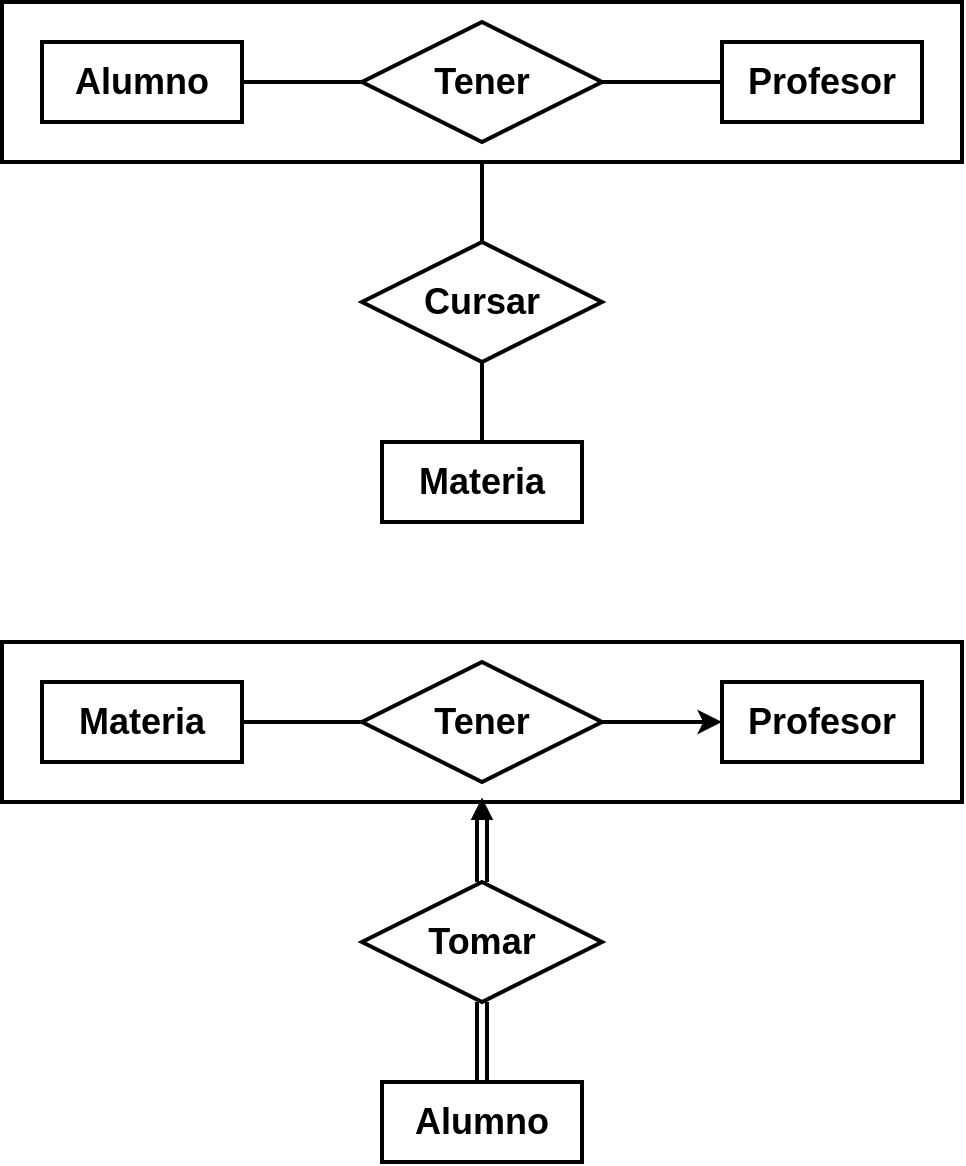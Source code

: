<mxfile version="24.7.12">
  <diagram name="Page-1" id="AwDRiLQe0dtjwJ4qYS1d">
    <mxGraphModel grid="1" page="1" gridSize="10" guides="1" tooltips="1" connect="1" arrows="1" fold="1" pageScale="1" pageWidth="850" pageHeight="1100" math="0" shadow="0">
      <root>
        <mxCell id="0" />
        <mxCell id="1" parent="0" />
        <mxCell id="LWwqwtdcacfsK2-XOBvw-12" value="" style="group;verticalAlign=top;" connectable="0" vertex="1" parent="1">
          <mxGeometry x="160" y="340" width="480" height="320" as="geometry" />
        </mxCell>
        <mxCell id="LWwqwtdcacfsK2-XOBvw-1" value="" style="rounded=0;whiteSpace=wrap;html=1;strokeWidth=2;" vertex="1" parent="LWwqwtdcacfsK2-XOBvw-12">
          <mxGeometry y="60" width="480" height="80" as="geometry" />
        </mxCell>
        <mxCell id="LWwqwtdcacfsK2-XOBvw-4" style="edgeStyle=orthogonalEdgeStyle;rounded=0;orthogonalLoop=1;jettySize=auto;html=1;entryX=1;entryY=0.5;entryDx=0;entryDy=0;strokeWidth=2;endArrow=none;endFill=0;" edge="1" parent="LWwqwtdcacfsK2-XOBvw-12" source="LWwqwtdcacfsK2-XOBvw-6" target="LWwqwtdcacfsK2-XOBvw-2">
          <mxGeometry relative="1" as="geometry" />
        </mxCell>
        <mxCell id="LWwqwtdcacfsK2-XOBvw-5" style="edgeStyle=orthogonalEdgeStyle;rounded=0;orthogonalLoop=1;jettySize=auto;html=1;strokeWidth=2;" edge="1" parent="LWwqwtdcacfsK2-XOBvw-12" source="LWwqwtdcacfsK2-XOBvw-6" target="LWwqwtdcacfsK2-XOBvw-3">
          <mxGeometry relative="1" as="geometry" />
        </mxCell>
        <mxCell id="LWwqwtdcacfsK2-XOBvw-6" value="&lt;b&gt;Tener&lt;/b&gt;" style="shape=rhombus;perimeter=rhombusPerimeter;whiteSpace=wrap;html=1;align=center;strokeWidth=2;fontSize=18;" vertex="1" parent="LWwqwtdcacfsK2-XOBvw-12">
          <mxGeometry x="180" y="70" width="120" height="60" as="geometry" />
        </mxCell>
        <mxCell id="LWwqwtdcacfsK2-XOBvw-11" value="" style="group" connectable="0" vertex="1" parent="LWwqwtdcacfsK2-XOBvw-12">
          <mxGeometry x="20" y="80" width="440" height="40" as="geometry" />
        </mxCell>
        <mxCell id="LWwqwtdcacfsK2-XOBvw-2" value="Materia" style="whiteSpace=wrap;html=1;align=center;strokeWidth=2;fontStyle=1;fontSize=18;" vertex="1" parent="LWwqwtdcacfsK2-XOBvw-11">
          <mxGeometry width="100" height="40" as="geometry" />
        </mxCell>
        <mxCell id="LWwqwtdcacfsK2-XOBvw-3" value="Profesor" style="whiteSpace=wrap;html=1;align=center;strokeWidth=2;fontStyle=1;fontSize=18;" vertex="1" parent="LWwqwtdcacfsK2-XOBvw-11">
          <mxGeometry x="340" width="100" height="40" as="geometry" />
        </mxCell>
        <mxCell id="LWwqwtdcacfsK2-XOBvw-28" value="" style="edgeStyle=orthogonalEdgeStyle;rounded=0;orthogonalLoop=1;jettySize=auto;html=1;strokeWidth=2;endArrow=none;endFill=0;shape=link;" edge="1" parent="LWwqwtdcacfsK2-XOBvw-12" source="LWwqwtdcacfsK2-XOBvw-10" target="LWwqwtdcacfsK2-XOBvw-7">
          <mxGeometry relative="1" as="geometry" />
        </mxCell>
        <mxCell id="LWwqwtdcacfsK2-XOBvw-10" value="&lt;b&gt;Tomar&lt;/b&gt;" style="shape=rhombus;perimeter=rhombusPerimeter;whiteSpace=wrap;html=1;align=center;strokeWidth=2;fontSize=18;" vertex="1" parent="LWwqwtdcacfsK2-XOBvw-12">
          <mxGeometry x="180" y="180" width="120" height="60" as="geometry" />
        </mxCell>
        <mxCell id="LWwqwtdcacfsK2-XOBvw-7" value="Alumno" style="whiteSpace=wrap;html=1;align=center;strokeWidth=2;fontStyle=1;fontSize=18;" vertex="1" parent="LWwqwtdcacfsK2-XOBvw-12">
          <mxGeometry x="190" y="280" width="100" height="40" as="geometry" />
        </mxCell>
        <mxCell id="_pmt4gVbGoPn4QqWRVYe-14" value="" style="edgeStyle=orthogonalEdgeStyle;rounded=0;orthogonalLoop=1;jettySize=auto;html=1;shape=link;strokeWidth=2;" edge="1" parent="LWwqwtdcacfsK2-XOBvw-12" source="_pmt4gVbGoPn4QqWRVYe-5" target="LWwqwtdcacfsK2-XOBvw-10">
          <mxGeometry relative="1" as="geometry" />
        </mxCell>
        <mxCell id="_pmt4gVbGoPn4QqWRVYe-5" value="" style="triangle;whiteSpace=wrap;html=1;rotation=-90;strokeWidth=2;fillColor=#000000;" vertex="1" parent="LWwqwtdcacfsK2-XOBvw-12">
          <mxGeometry x="236" y="140" width="8" height="8" as="geometry" />
        </mxCell>
        <mxCell id="LWwqwtdcacfsK2-XOBvw-31" value="" style="rounded=0;whiteSpace=wrap;html=1;strokeWidth=2;" vertex="1" parent="1">
          <mxGeometry x="160" y="80" width="480" height="80" as="geometry" />
        </mxCell>
        <mxCell id="LWwqwtdcacfsK2-XOBvw-32" style="edgeStyle=orthogonalEdgeStyle;rounded=0;orthogonalLoop=1;jettySize=auto;html=1;entryX=1;entryY=0.5;entryDx=0;entryDy=0;strokeWidth=2;endArrow=none;endFill=0;" edge="1" parent="1" source="LWwqwtdcacfsK2-XOBvw-34" target="LWwqwtdcacfsK2-XOBvw-36">
          <mxGeometry relative="1" as="geometry" />
        </mxCell>
        <mxCell id="LWwqwtdcacfsK2-XOBvw-33" style="edgeStyle=orthogonalEdgeStyle;rounded=0;orthogonalLoop=1;jettySize=auto;html=1;strokeWidth=2;endArrow=none;endFill=0;" edge="1" parent="1" source="LWwqwtdcacfsK2-XOBvw-34" target="LWwqwtdcacfsK2-XOBvw-37">
          <mxGeometry relative="1" as="geometry" />
        </mxCell>
        <mxCell id="LWwqwtdcacfsK2-XOBvw-34" value="&lt;b&gt;Tener&lt;/b&gt;" style="shape=rhombus;perimeter=rhombusPerimeter;whiteSpace=wrap;html=1;align=center;strokeWidth=2;fontSize=18;" vertex="1" parent="1">
          <mxGeometry x="340" y="90" width="120" height="60" as="geometry" />
        </mxCell>
        <mxCell id="LWwqwtdcacfsK2-XOBvw-35" value="" style="group" connectable="0" vertex="1" parent="1">
          <mxGeometry x="180" y="100" width="440" height="40" as="geometry" />
        </mxCell>
        <mxCell id="LWwqwtdcacfsK2-XOBvw-36" value="Alumno" style="whiteSpace=wrap;html=1;align=center;strokeWidth=2;fontStyle=1;fontSize=18;" vertex="1" parent="LWwqwtdcacfsK2-XOBvw-35">
          <mxGeometry width="100" height="40" as="geometry" />
        </mxCell>
        <mxCell id="LWwqwtdcacfsK2-XOBvw-37" value="Profesor" style="whiteSpace=wrap;html=1;align=center;strokeWidth=2;fontStyle=1;fontSize=18;" vertex="1" parent="LWwqwtdcacfsK2-XOBvw-35">
          <mxGeometry x="340" width="100" height="40" as="geometry" />
        </mxCell>
        <mxCell id="LWwqwtdcacfsK2-XOBvw-38" value="" style="edgeStyle=orthogonalEdgeStyle;rounded=0;orthogonalLoop=1;jettySize=auto;html=1;strokeWidth=2;endArrow=none;endFill=0;" edge="1" parent="1" source="LWwqwtdcacfsK2-XOBvw-39" target="LWwqwtdcacfsK2-XOBvw-40">
          <mxGeometry relative="1" as="geometry" />
        </mxCell>
        <mxCell id="LWwqwtdcacfsK2-XOBvw-39" value="&lt;b&gt;Cursar&lt;/b&gt;" style="shape=rhombus;perimeter=rhombusPerimeter;whiteSpace=wrap;html=1;align=center;strokeWidth=2;fontSize=18;" vertex="1" parent="1">
          <mxGeometry x="340" y="200" width="120" height="60" as="geometry" />
        </mxCell>
        <mxCell id="LWwqwtdcacfsK2-XOBvw-40" value="Materia" style="whiteSpace=wrap;html=1;align=center;strokeWidth=2;fontStyle=1;fontSize=18;" vertex="1" parent="1">
          <mxGeometry x="350" y="300" width="100" height="40" as="geometry" />
        </mxCell>
        <mxCell id="LWwqwtdcacfsK2-XOBvw-41" value="" style="edgeStyle=orthogonalEdgeStyle;rounded=0;orthogonalLoop=1;jettySize=auto;html=1;startArrow=none;startFill=0;endArrow=none;endFill=0;strokeWidth=2;" edge="1" parent="1" source="LWwqwtdcacfsK2-XOBvw-31" target="LWwqwtdcacfsK2-XOBvw-39">
          <mxGeometry relative="1" as="geometry" />
        </mxCell>
      </root>
    </mxGraphModel>
  </diagram>
</mxfile>
